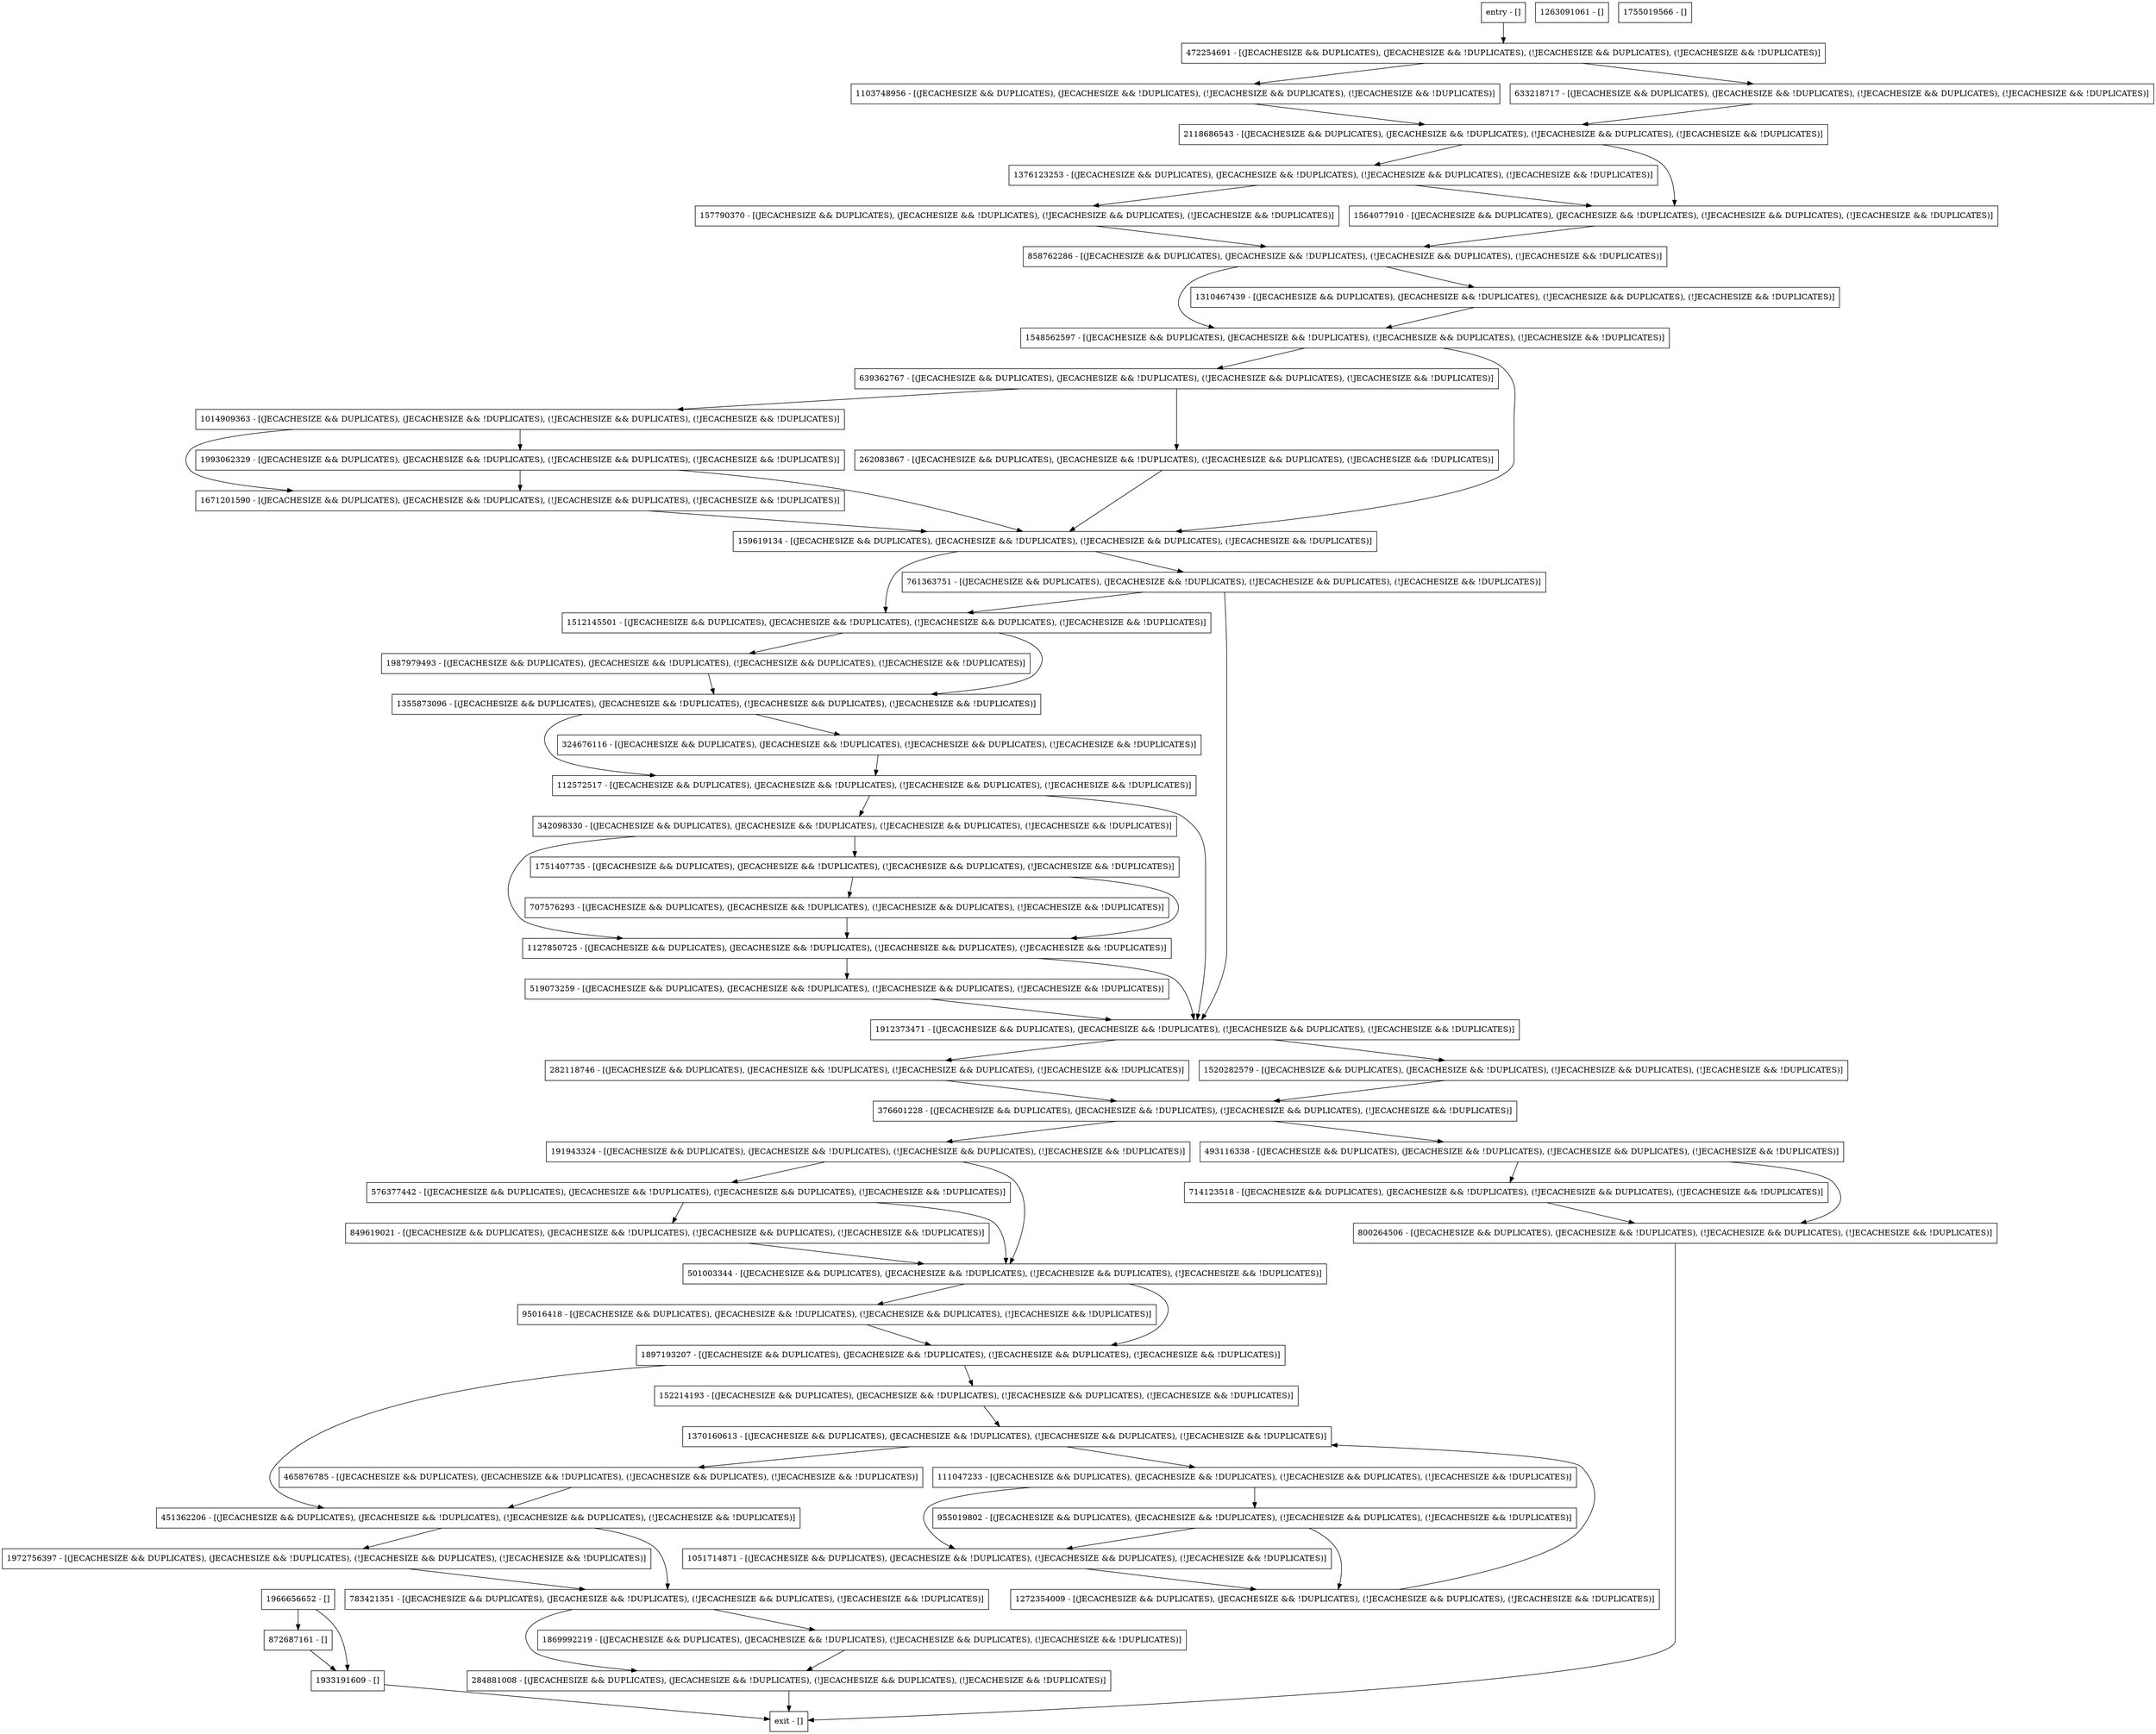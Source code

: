 digraph putNotify {
node [shape=record];
191943324 [label="191943324 - [(JECACHESIZE && DUPLICATES), (JECACHESIZE && !DUPLICATES), (!JECACHESIZE && DUPLICATES), (!JECACHESIZE && !DUPLICATES)]"];
493116338 [label="493116338 - [(JECACHESIZE && DUPLICATES), (JECACHESIZE && !DUPLICATES), (!JECACHESIZE && DUPLICATES), (!JECACHESIZE && !DUPLICATES)]"];
955019802 [label="955019802 - [(JECACHESIZE && DUPLICATES), (JECACHESIZE && !DUPLICATES), (!JECACHESIZE && DUPLICATES), (!JECACHESIZE && !DUPLICATES)]"];
1966656652 [label="1966656652 - []"];
707576293 [label="707576293 - [(JECACHESIZE && DUPLICATES), (JECACHESIZE && !DUPLICATES), (!JECACHESIZE && DUPLICATES), (!JECACHESIZE && !DUPLICATES)]"];
95016418 [label="95016418 - [(JECACHESIZE && DUPLICATES), (JECACHESIZE && !DUPLICATES), (!JECACHESIZE && DUPLICATES), (!JECACHESIZE && !DUPLICATES)]"];
1671201590 [label="1671201590 - [(JECACHESIZE && DUPLICATES), (JECACHESIZE && !DUPLICATES), (!JECACHESIZE && DUPLICATES), (!JECACHESIZE && !DUPLICATES)]"];
1127850725 [label="1127850725 - [(JECACHESIZE && DUPLICATES), (JECACHESIZE && !DUPLICATES), (!JECACHESIZE && DUPLICATES), (!JECACHESIZE && !DUPLICATES)]"];
1376123253 [label="1376123253 - [(JECACHESIZE && DUPLICATES), (JECACHESIZE && !DUPLICATES), (!JECACHESIZE && DUPLICATES), (!JECACHESIZE && !DUPLICATES)]"];
284881008 [label="284881008 - [(JECACHESIZE && DUPLICATES), (JECACHESIZE && !DUPLICATES), (!JECACHESIZE && DUPLICATES), (!JECACHESIZE && !DUPLICATES)]"];
282118746 [label="282118746 - [(JECACHESIZE && DUPLICATES), (JECACHESIZE && !DUPLICATES), (!JECACHESIZE && DUPLICATES), (!JECACHESIZE && !DUPLICATES)]"];
872687161 [label="872687161 - []"];
157790370 [label="157790370 - [(JECACHESIZE && DUPLICATES), (JECACHESIZE && !DUPLICATES), (!JECACHESIZE && DUPLICATES), (!JECACHESIZE && !DUPLICATES)]"];
1987979493 [label="1987979493 - [(JECACHESIZE && DUPLICATES), (JECACHESIZE && !DUPLICATES), (!JECACHESIZE && DUPLICATES), (!JECACHESIZE && !DUPLICATES)]"];
1512145501 [label="1512145501 - [(JECACHESIZE && DUPLICATES), (JECACHESIZE && !DUPLICATES), (!JECACHESIZE && DUPLICATES), (!JECACHESIZE && !DUPLICATES)]"];
576377442 [label="576377442 - [(JECACHESIZE && DUPLICATES), (JECACHESIZE && !DUPLICATES), (!JECACHESIZE && DUPLICATES), (!JECACHESIZE && !DUPLICATES)]"];
849619021 [label="849619021 - [(JECACHESIZE && DUPLICATES), (JECACHESIZE && !DUPLICATES), (!JECACHESIZE && DUPLICATES), (!JECACHESIZE && !DUPLICATES)]"];
519073259 [label="519073259 - [(JECACHESIZE && DUPLICATES), (JECACHESIZE && !DUPLICATES), (!JECACHESIZE && DUPLICATES), (!JECACHESIZE && !DUPLICATES)]"];
1103748956 [label="1103748956 - [(JECACHESIZE && DUPLICATES), (JECACHESIZE && !DUPLICATES), (!JECACHESIZE && DUPLICATES), (!JECACHESIZE && !DUPLICATES)]"];
1263091061 [label="1263091061 - []"];
342098330 [label="342098330 - [(JECACHESIZE && DUPLICATES), (JECACHESIZE && !DUPLICATES), (!JECACHESIZE && DUPLICATES), (!JECACHESIZE && !DUPLICATES)]"];
entry [label="entry - []"];
exit [label="exit - []"];
1014909363 [label="1014909363 - [(JECACHESIZE && DUPLICATES), (JECACHESIZE && !DUPLICATES), (!JECACHESIZE && DUPLICATES), (!JECACHESIZE && !DUPLICATES)]"];
262083867 [label="262083867 - [(JECACHESIZE && DUPLICATES), (JECACHESIZE && !DUPLICATES), (!JECACHESIZE && DUPLICATES), (!JECACHESIZE && !DUPLICATES)]"];
472254691 [label="472254691 - [(JECACHESIZE && DUPLICATES), (JECACHESIZE && !DUPLICATES), (!JECACHESIZE && DUPLICATES), (!JECACHESIZE && !DUPLICATES)]"];
1972756397 [label="1972756397 - [(JECACHESIZE && DUPLICATES), (JECACHESIZE && !DUPLICATES), (!JECACHESIZE && DUPLICATES), (!JECACHESIZE && !DUPLICATES)]"];
1548562597 [label="1548562597 - [(JECACHESIZE && DUPLICATES), (JECACHESIZE && !DUPLICATES), (!JECACHESIZE && DUPLICATES), (!JECACHESIZE && !DUPLICATES)]"];
1310467439 [label="1310467439 - [(JECACHESIZE && DUPLICATES), (JECACHESIZE && !DUPLICATES), (!JECACHESIZE && DUPLICATES), (!JECACHESIZE && !DUPLICATES)]"];
1933191609 [label="1933191609 - []"];
714123518 [label="714123518 - [(JECACHESIZE && DUPLICATES), (JECACHESIZE && !DUPLICATES), (!JECACHESIZE && DUPLICATES), (!JECACHESIZE && !DUPLICATES)]"];
376601228 [label="376601228 - [(JECACHESIZE && DUPLICATES), (JECACHESIZE && !DUPLICATES), (!JECACHESIZE && DUPLICATES), (!JECACHESIZE && !DUPLICATES)]"];
761363751 [label="761363751 - [(JECACHESIZE && DUPLICATES), (JECACHESIZE && !DUPLICATES), (!JECACHESIZE && DUPLICATES), (!JECACHESIZE && !DUPLICATES)]"];
783421351 [label="783421351 - [(JECACHESIZE && DUPLICATES), (JECACHESIZE && !DUPLICATES), (!JECACHESIZE && DUPLICATES), (!JECACHESIZE && !DUPLICATES)]"];
1051714871 [label="1051714871 - [(JECACHESIZE && DUPLICATES), (JECACHESIZE && !DUPLICATES), (!JECACHESIZE && DUPLICATES), (!JECACHESIZE && !DUPLICATES)]"];
501003344 [label="501003344 - [(JECACHESIZE && DUPLICATES), (JECACHESIZE && !DUPLICATES), (!JECACHESIZE && DUPLICATES), (!JECACHESIZE && !DUPLICATES)]"];
1520282579 [label="1520282579 - [(JECACHESIZE && DUPLICATES), (JECACHESIZE && !DUPLICATES), (!JECACHESIZE && DUPLICATES), (!JECACHESIZE && !DUPLICATES)]"];
451362206 [label="451362206 - [(JECACHESIZE && DUPLICATES), (JECACHESIZE && !DUPLICATES), (!JECACHESIZE && DUPLICATES), (!JECACHESIZE && !DUPLICATES)]"];
1993062329 [label="1993062329 - [(JECACHESIZE && DUPLICATES), (JECACHESIZE && !DUPLICATES), (!JECACHESIZE && DUPLICATES), (!JECACHESIZE && !DUPLICATES)]"];
2118686543 [label="2118686543 - [(JECACHESIZE && DUPLICATES), (JECACHESIZE && !DUPLICATES), (!JECACHESIZE && DUPLICATES), (!JECACHESIZE && !DUPLICATES)]"];
1355873096 [label="1355873096 - [(JECACHESIZE && DUPLICATES), (JECACHESIZE && !DUPLICATES), (!JECACHESIZE && DUPLICATES), (!JECACHESIZE && !DUPLICATES)]"];
1370160613 [label="1370160613 - [(JECACHESIZE && DUPLICATES), (JECACHESIZE && !DUPLICATES), (!JECACHESIZE && DUPLICATES), (!JECACHESIZE && !DUPLICATES)]"];
1755019566 [label="1755019566 - []"];
639362767 [label="639362767 - [(JECACHESIZE && DUPLICATES), (JECACHESIZE && !DUPLICATES), (!JECACHESIZE && DUPLICATES), (!JECACHESIZE && !DUPLICATES)]"];
159619134 [label="159619134 - [(JECACHESIZE && DUPLICATES), (JECACHESIZE && !DUPLICATES), (!JECACHESIZE && DUPLICATES), (!JECACHESIZE && !DUPLICATES)]"];
112572517 [label="112572517 - [(JECACHESIZE && DUPLICATES), (JECACHESIZE && !DUPLICATES), (!JECACHESIZE && DUPLICATES), (!JECACHESIZE && !DUPLICATES)]"];
858762286 [label="858762286 - [(JECACHESIZE && DUPLICATES), (JECACHESIZE && !DUPLICATES), (!JECACHESIZE && DUPLICATES), (!JECACHESIZE && !DUPLICATES)]"];
152214193 [label="152214193 - [(JECACHESIZE && DUPLICATES), (JECACHESIZE && !DUPLICATES), (!JECACHESIZE && DUPLICATES), (!JECACHESIZE && !DUPLICATES)]"];
1912373471 [label="1912373471 - [(JECACHESIZE && DUPLICATES), (JECACHESIZE && !DUPLICATES), (!JECACHESIZE && DUPLICATES), (!JECACHESIZE && !DUPLICATES)]"];
1897193207 [label="1897193207 - [(JECACHESIZE && DUPLICATES), (JECACHESIZE && !DUPLICATES), (!JECACHESIZE && DUPLICATES), (!JECACHESIZE && !DUPLICATES)]"];
1564077910 [label="1564077910 - [(JECACHESIZE && DUPLICATES), (JECACHESIZE && !DUPLICATES), (!JECACHESIZE && DUPLICATES), (!JECACHESIZE && !DUPLICATES)]"];
1751407735 [label="1751407735 - [(JECACHESIZE && DUPLICATES), (JECACHESIZE && !DUPLICATES), (!JECACHESIZE && DUPLICATES), (!JECACHESIZE && !DUPLICATES)]"];
1272354009 [label="1272354009 - [(JECACHESIZE && DUPLICATES), (JECACHESIZE && !DUPLICATES), (!JECACHESIZE && DUPLICATES), (!JECACHESIZE && !DUPLICATES)]"];
324676116 [label="324676116 - [(JECACHESIZE && DUPLICATES), (JECACHESIZE && !DUPLICATES), (!JECACHESIZE && DUPLICATES), (!JECACHESIZE && !DUPLICATES)]"];
465876785 [label="465876785 - [(JECACHESIZE && DUPLICATES), (JECACHESIZE && !DUPLICATES), (!JECACHESIZE && DUPLICATES), (!JECACHESIZE && !DUPLICATES)]"];
633218717 [label="633218717 - [(JECACHESIZE && DUPLICATES), (JECACHESIZE && !DUPLICATES), (!JECACHESIZE && DUPLICATES), (!JECACHESIZE && !DUPLICATES)]"];
111047233 [label="111047233 - [(JECACHESIZE && DUPLICATES), (JECACHESIZE && !DUPLICATES), (!JECACHESIZE && DUPLICATES), (!JECACHESIZE && !DUPLICATES)]"];
1869992219 [label="1869992219 - [(JECACHESIZE && DUPLICATES), (JECACHESIZE && !DUPLICATES), (!JECACHESIZE && DUPLICATES), (!JECACHESIZE && !DUPLICATES)]"];
800264506 [label="800264506 - [(JECACHESIZE && DUPLICATES), (JECACHESIZE && !DUPLICATES), (!JECACHESIZE && DUPLICATES), (!JECACHESIZE && !DUPLICATES)]"];
entry;
exit;
191943324 -> 576377442;
191943324 -> 501003344;
493116338 -> 714123518;
493116338 -> 800264506;
955019802 -> 1051714871;
955019802 -> 1272354009;
1966656652 -> 1933191609;
1966656652 -> 872687161;
707576293 -> 1127850725;
95016418 -> 1897193207;
1671201590 -> 159619134;
1127850725 -> 519073259;
1127850725 -> 1912373471;
1376123253 -> 157790370;
1376123253 -> 1564077910;
284881008 -> exit;
282118746 -> 376601228;
872687161 -> 1933191609;
157790370 -> 858762286;
1987979493 -> 1355873096;
1512145501 -> 1987979493;
1512145501 -> 1355873096;
576377442 -> 849619021;
576377442 -> 501003344;
849619021 -> 501003344;
519073259 -> 1912373471;
1103748956 -> 2118686543;
342098330 -> 1127850725;
342098330 -> 1751407735;
entry -> 472254691;
1014909363 -> 1993062329;
1014909363 -> 1671201590;
262083867 -> 159619134;
472254691 -> 633218717;
472254691 -> 1103748956;
1972756397 -> 783421351;
1548562597 -> 639362767;
1548562597 -> 159619134;
1310467439 -> 1548562597;
1933191609 -> exit;
714123518 -> 800264506;
376601228 -> 191943324;
376601228 -> 493116338;
761363751 -> 1512145501;
761363751 -> 1912373471;
783421351 -> 1869992219;
783421351 -> 284881008;
1051714871 -> 1272354009;
501003344 -> 95016418;
501003344 -> 1897193207;
1520282579 -> 376601228;
451362206 -> 783421351;
451362206 -> 1972756397;
1993062329 -> 159619134;
1993062329 -> 1671201590;
2118686543 -> 1376123253;
2118686543 -> 1564077910;
1355873096 -> 324676116;
1355873096 -> 112572517;
1370160613 -> 465876785;
1370160613 -> 111047233;
639362767 -> 1014909363;
639362767 -> 262083867;
159619134 -> 1512145501;
159619134 -> 761363751;
112572517 -> 1912373471;
112572517 -> 342098330;
858762286 -> 1310467439;
858762286 -> 1548562597;
152214193 -> 1370160613;
1912373471 -> 1520282579;
1912373471 -> 282118746;
1897193207 -> 451362206;
1897193207 -> 152214193;
1564077910 -> 858762286;
1751407735 -> 707576293;
1751407735 -> 1127850725;
1272354009 -> 1370160613;
324676116 -> 112572517;
465876785 -> 451362206;
633218717 -> 2118686543;
111047233 -> 955019802;
111047233 -> 1051714871;
1869992219 -> 284881008;
800264506 -> exit;
}
